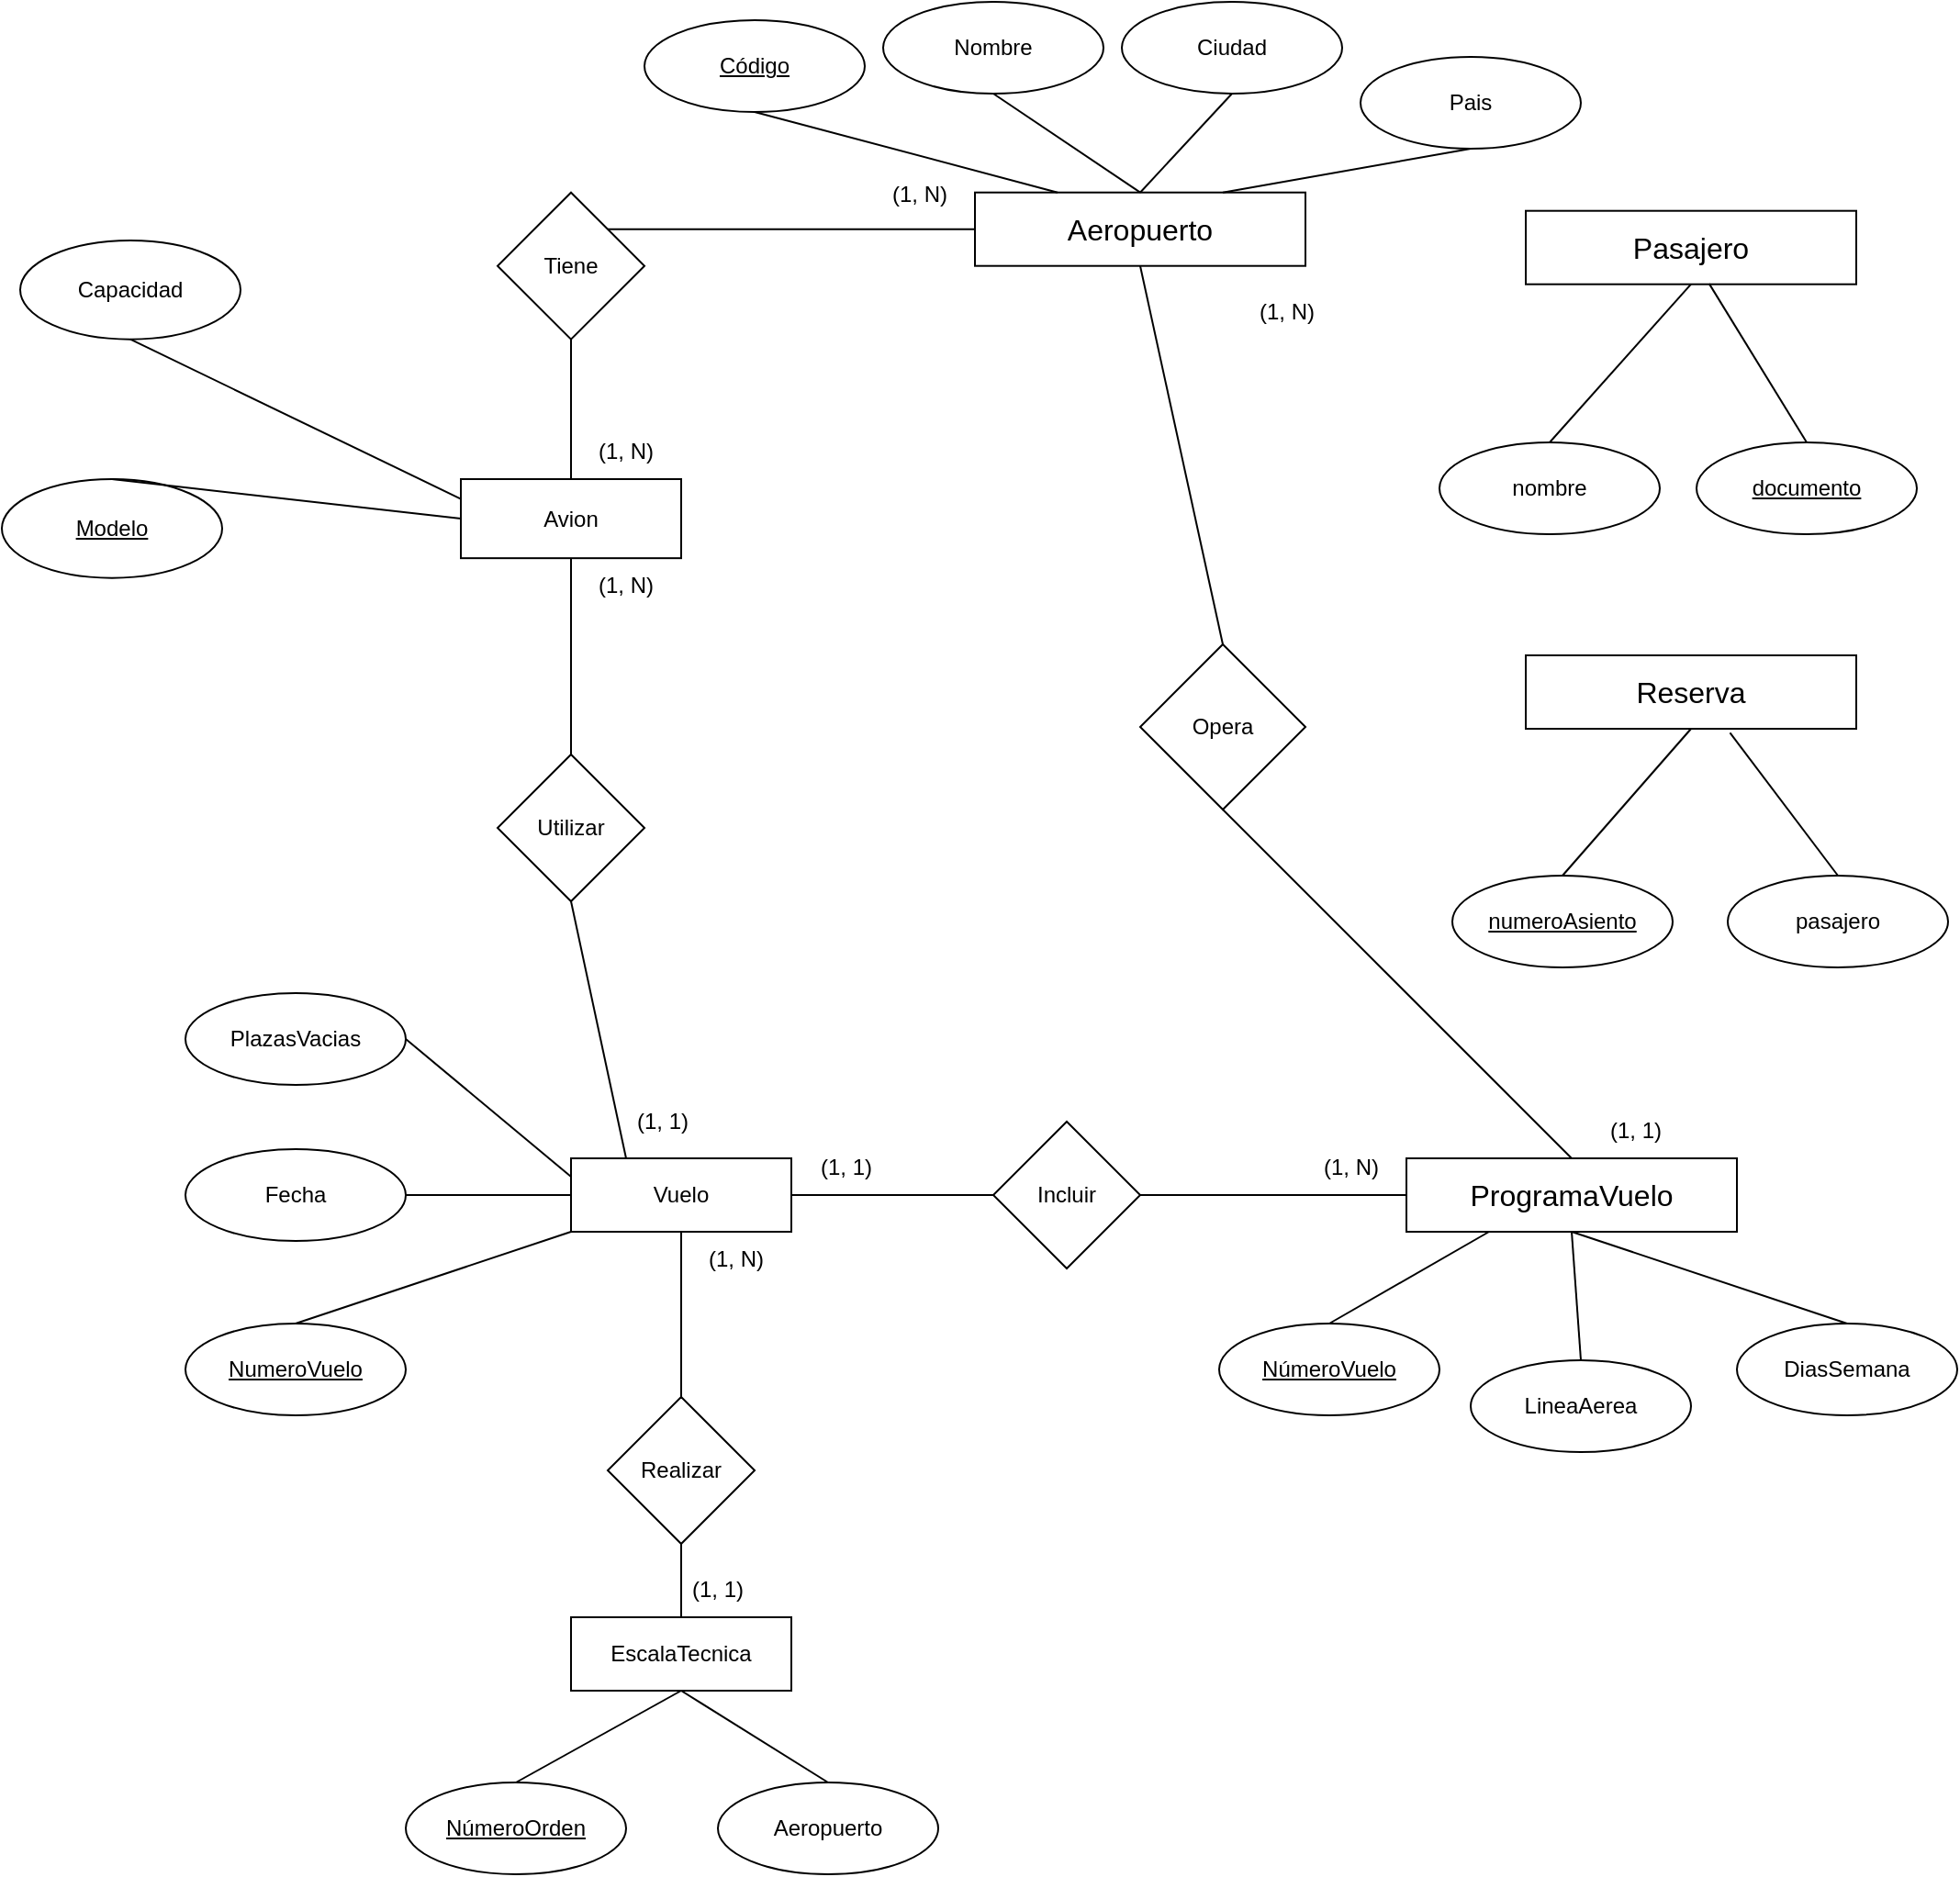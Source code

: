<mxfile version="21.5.0" type="github">
  <diagram name="Página-1" id="qHEq1RnqqP3wEulstnB8">
    <mxGraphModel dx="3703" dy="2255" grid="1" gridSize="10" guides="1" tooltips="1" connect="1" arrows="1" fold="1" page="1" pageScale="1" pageWidth="827" pageHeight="1169" math="0" shadow="0">
      <root>
        <mxCell id="0" />
        <mxCell id="1" parent="0" />
        <mxCell id="szIuEfcH8631BAo9C0GW-19" value="" style="group" vertex="1" connectable="0" parent="1">
          <mxGeometry x="-910" y="-850" width="280" height="140" as="geometry" />
        </mxCell>
        <mxCell id="szIuEfcH8631BAo9C0GW-13" value="Avion" style="rounded=0;whiteSpace=wrap;html=1;" vertex="1" parent="szIuEfcH8631BAo9C0GW-19">
          <mxGeometry x="80" width="120" height="43.077" as="geometry" />
        </mxCell>
        <mxCell id="szIuEfcH8631BAo9C0GW-127" value="(1, N)" style="text;html=1;strokeColor=none;fillColor=none;align=center;verticalAlign=middle;whiteSpace=wrap;rounded=0;" vertex="1" parent="szIuEfcH8631BAo9C0GW-19">
          <mxGeometry x="140" y="43.08" width="60" height="30" as="geometry" />
        </mxCell>
        <mxCell id="szIuEfcH8631BAo9C0GW-22" value="&lt;font style=&quot;font-size: 16px;&quot; color=&quot;#000000&quot;&gt;ProgramaVuelo&lt;/font&gt;" style="rounded=0;whiteSpace=wrap;html=1;container=0;" vertex="1" parent="1">
          <mxGeometry x="-315" y="-480" width="180" height="40" as="geometry" />
        </mxCell>
        <mxCell id="szIuEfcH8631BAo9C0GW-23" value="&lt;u&gt;NúmeroVuelo&lt;/u&gt;" style="ellipse;whiteSpace=wrap;html=1;container=0;" vertex="1" parent="1">
          <mxGeometry x="-417" y="-390" width="120" height="50" as="geometry" />
        </mxCell>
        <mxCell id="szIuEfcH8631BAo9C0GW-24" value="LineaAerea" style="ellipse;whiteSpace=wrap;html=1;fillColor=default;strokeColor=default;container=0;" vertex="1" parent="1">
          <mxGeometry x="-280" y="-370" width="120" height="50" as="geometry" />
        </mxCell>
        <mxCell id="szIuEfcH8631BAo9C0GW-25" value="DiasSemana" style="ellipse;whiteSpace=wrap;html=1;fillColor=default;strokeColor=default;container=0;" vertex="1" parent="1">
          <mxGeometry x="-135" y="-390" width="120" height="50" as="geometry" />
        </mxCell>
        <mxCell id="szIuEfcH8631BAo9C0GW-27" value="" style="endArrow=none;html=1;rounded=0;exitX=0.25;exitY=1;exitDx=0;exitDy=0;entryX=0.5;entryY=0;entryDx=0;entryDy=0;" edge="1" parent="1" source="szIuEfcH8631BAo9C0GW-22" target="szIuEfcH8631BAo9C0GW-23">
          <mxGeometry width="50" height="50" relative="1" as="geometry">
            <mxPoint x="-40" y="-300" as="sourcePoint" />
            <mxPoint x="-360" y="-390" as="targetPoint" />
          </mxGeometry>
        </mxCell>
        <mxCell id="szIuEfcH8631BAo9C0GW-28" value="" style="endArrow=none;html=1;rounded=0;entryX=0.5;entryY=1;entryDx=0;entryDy=0;exitX=0.5;exitY=0;exitDx=0;exitDy=0;" edge="1" parent="1" source="szIuEfcH8631BAo9C0GW-24" target="szIuEfcH8631BAo9C0GW-22">
          <mxGeometry width="50" height="50" relative="1" as="geometry">
            <mxPoint x="-260" y="-330" as="sourcePoint" />
            <mxPoint x="-210" y="-380" as="targetPoint" />
          </mxGeometry>
        </mxCell>
        <mxCell id="szIuEfcH8631BAo9C0GW-29" value="" style="endArrow=none;html=1;rounded=0;entryX=0.5;entryY=1;entryDx=0;entryDy=0;exitX=0.5;exitY=0;exitDx=0;exitDy=0;" edge="1" parent="1" source="szIuEfcH8631BAo9C0GW-25" target="szIuEfcH8631BAo9C0GW-22">
          <mxGeometry width="50" height="50" relative="1" as="geometry">
            <mxPoint x="-190" y="-330" as="sourcePoint" />
            <mxPoint x="-140" y="-380" as="targetPoint" />
          </mxGeometry>
        </mxCell>
        <mxCell id="szIuEfcH8631BAo9C0GW-33" value="Vuelo" style="rounded=0;whiteSpace=wrap;html=1;" vertex="1" parent="1">
          <mxGeometry x="-770" y="-480" width="120" height="40" as="geometry" />
        </mxCell>
        <mxCell id="szIuEfcH8631BAo9C0GW-34" value="&lt;u&gt;NumeroVuelo&lt;br&gt;&lt;/u&gt;" style="ellipse;whiteSpace=wrap;html=1;" vertex="1" parent="1">
          <mxGeometry x="-980" y="-390" width="120" height="50" as="geometry" />
        </mxCell>
        <mxCell id="szIuEfcH8631BAo9C0GW-35" value="Fecha" style="ellipse;whiteSpace=wrap;html=1;fillColor=default;strokeColor=default;" vertex="1" parent="1">
          <mxGeometry x="-980" y="-485" width="120" height="50" as="geometry" />
        </mxCell>
        <mxCell id="szIuEfcH8631BAo9C0GW-36" value="" style="endArrow=none;html=1;rounded=0;entryX=0;entryY=1;entryDx=0;entryDy=0;exitX=0.5;exitY=0;exitDx=0;exitDy=0;" edge="1" parent="1" source="szIuEfcH8631BAo9C0GW-34" target="szIuEfcH8631BAo9C0GW-33">
          <mxGeometry width="50" height="50" relative="1" as="geometry">
            <mxPoint x="-760" y="-260" as="sourcePoint" />
            <mxPoint x="-710" y="-310" as="targetPoint" />
          </mxGeometry>
        </mxCell>
        <mxCell id="szIuEfcH8631BAo9C0GW-37" value="" style="endArrow=none;html=1;rounded=0;entryX=0;entryY=0.5;entryDx=0;entryDy=0;exitX=1;exitY=0.5;exitDx=0;exitDy=0;" edge="1" parent="1" source="szIuEfcH8631BAo9C0GW-35" target="szIuEfcH8631BAo9C0GW-33">
          <mxGeometry width="50" height="50" relative="1" as="geometry">
            <mxPoint x="-740" y="-260" as="sourcePoint" />
            <mxPoint x="-690" y="-310" as="targetPoint" />
          </mxGeometry>
        </mxCell>
        <mxCell id="szIuEfcH8631BAo9C0GW-38" value="PlazasVacias" style="ellipse;whiteSpace=wrap;html=1;fillColor=default;strokeColor=default;" vertex="1" parent="1">
          <mxGeometry x="-980" y="-570" width="120" height="50" as="geometry" />
        </mxCell>
        <mxCell id="szIuEfcH8631BAo9C0GW-39" value="" style="endArrow=none;html=1;rounded=0;entryX=0;entryY=0.25;entryDx=0;entryDy=0;exitX=1;exitY=0.5;exitDx=0;exitDy=0;" edge="1" parent="1" source="szIuEfcH8631BAo9C0GW-38" target="szIuEfcH8631BAo9C0GW-33">
          <mxGeometry width="50" height="50" relative="1" as="geometry">
            <mxPoint x="-620" y="-400" as="sourcePoint" />
            <mxPoint x="-700" y="-440" as="targetPoint" />
          </mxGeometry>
        </mxCell>
        <mxCell id="szIuEfcH8631BAo9C0GW-4" value="&lt;font style=&quot;font-size: 16px;&quot; color=&quot;#000000&quot;&gt;Aeropuerto&lt;/font&gt;" style="rounded=0;whiteSpace=wrap;html=1;" vertex="1" parent="1">
          <mxGeometry x="-550" y="-1006.15" width="180" height="40" as="geometry" />
        </mxCell>
        <mxCell id="szIuEfcH8631BAo9C0GW-5" value="&lt;u&gt;Código&lt;/u&gt;" style="ellipse;whiteSpace=wrap;html=1;" vertex="1" parent="1">
          <mxGeometry x="-730" y="-1100" width="120" height="50" as="geometry" />
        </mxCell>
        <mxCell id="szIuEfcH8631BAo9C0GW-6" value="Nombre" style="ellipse;whiteSpace=wrap;html=1;fillColor=default;strokeColor=default;" vertex="1" parent="1">
          <mxGeometry x="-600" y="-1110" width="120" height="50" as="geometry" />
        </mxCell>
        <mxCell id="szIuEfcH8631BAo9C0GW-7" value="Ciudad" style="ellipse;whiteSpace=wrap;html=1;fillColor=default;strokeColor=default;" vertex="1" parent="1">
          <mxGeometry x="-470" y="-1110" width="120" height="50" as="geometry" />
        </mxCell>
        <mxCell id="szIuEfcH8631BAo9C0GW-8" value="Pais" style="ellipse;whiteSpace=wrap;html=1;fillColor=default;strokeColor=default;" vertex="1" parent="1">
          <mxGeometry x="-340" y="-1080" width="120" height="50" as="geometry" />
        </mxCell>
        <mxCell id="szIuEfcH8631BAo9C0GW-9" value="" style="endArrow=none;html=1;rounded=0;exitX=0.25;exitY=0;exitDx=0;exitDy=0;entryX=0.5;entryY=1;entryDx=0;entryDy=0;" edge="1" parent="1" source="szIuEfcH8631BAo9C0GW-4" target="szIuEfcH8631BAo9C0GW-5">
          <mxGeometry width="50" height="50" relative="1" as="geometry">
            <mxPoint y="-850" as="sourcePoint" />
            <mxPoint x="-320" y="-940" as="targetPoint" />
          </mxGeometry>
        </mxCell>
        <mxCell id="szIuEfcH8631BAo9C0GW-10" value="" style="endArrow=none;html=1;rounded=0;entryX=0.5;entryY=0;entryDx=0;entryDy=0;exitX=0.5;exitY=1;exitDx=0;exitDy=0;" edge="1" parent="1" source="szIuEfcH8631BAo9C0GW-6" target="szIuEfcH8631BAo9C0GW-4">
          <mxGeometry width="50" height="50" relative="1" as="geometry">
            <mxPoint x="-220" y="-880" as="sourcePoint" />
            <mxPoint x="-170" y="-930" as="targetPoint" />
          </mxGeometry>
        </mxCell>
        <mxCell id="szIuEfcH8631BAo9C0GW-11" value="" style="endArrow=none;html=1;rounded=0;entryX=0.5;entryY=0;entryDx=0;entryDy=0;exitX=0.5;exitY=1;exitDx=0;exitDy=0;" edge="1" parent="1" source="szIuEfcH8631BAo9C0GW-7" target="szIuEfcH8631BAo9C0GW-4">
          <mxGeometry width="50" height="50" relative="1" as="geometry">
            <mxPoint x="-150" y="-880" as="sourcePoint" />
            <mxPoint x="-100" y="-930" as="targetPoint" />
          </mxGeometry>
        </mxCell>
        <mxCell id="szIuEfcH8631BAo9C0GW-12" value="" style="endArrow=none;html=1;rounded=0;entryX=0.75;entryY=0;entryDx=0;entryDy=0;exitX=0.5;exitY=1;exitDx=0;exitDy=0;" edge="1" parent="1" source="szIuEfcH8631BAo9C0GW-8" target="szIuEfcH8631BAo9C0GW-4">
          <mxGeometry width="50" height="50" relative="1" as="geometry">
            <mxPoint x="-30" y="-940" as="sourcePoint" />
            <mxPoint x="20" y="-990" as="targetPoint" />
          </mxGeometry>
        </mxCell>
        <mxCell id="szIuEfcH8631BAo9C0GW-82" value="Opera" style="rhombus;whiteSpace=wrap;html=1;" vertex="1" parent="1">
          <mxGeometry x="-460" y="-760" width="90" height="90" as="geometry" />
        </mxCell>
        <mxCell id="szIuEfcH8631BAo9C0GW-83" value="" style="endArrow=none;html=1;rounded=0;exitX=0.5;exitY=0;exitDx=0;exitDy=0;entryX=0.5;entryY=1;entryDx=0;entryDy=0;" edge="1" parent="1" source="szIuEfcH8631BAo9C0GW-82" target="szIuEfcH8631BAo9C0GW-4">
          <mxGeometry width="50" height="50" relative="1" as="geometry">
            <mxPoint x="-80" y="-710" as="sourcePoint" />
            <mxPoint x="-30" y="-760" as="targetPoint" />
          </mxGeometry>
        </mxCell>
        <mxCell id="szIuEfcH8631BAo9C0GW-84" value="" style="endArrow=none;html=1;rounded=0;exitX=0.5;exitY=0;exitDx=0;exitDy=0;entryX=0.5;entryY=1;entryDx=0;entryDy=0;" edge="1" parent="1" source="szIuEfcH8631BAo9C0GW-22" target="szIuEfcH8631BAo9C0GW-82">
          <mxGeometry width="50" height="50" relative="1" as="geometry">
            <mxPoint x="-470" y="-780" as="sourcePoint" />
            <mxPoint x="-420" y="-830" as="targetPoint" />
          </mxGeometry>
        </mxCell>
        <mxCell id="szIuEfcH8631BAo9C0GW-90" value="EscalaTecnica" style="rounded=0;whiteSpace=wrap;html=1;" vertex="1" parent="1">
          <mxGeometry x="-770" y="-230" width="120" height="40" as="geometry" />
        </mxCell>
        <mxCell id="szIuEfcH8631BAo9C0GW-91" value="&lt;u&gt;NúmeroOrden&lt;/u&gt;" style="ellipse;whiteSpace=wrap;html=1;fillColor=default;strokeColor=default;" vertex="1" parent="1">
          <mxGeometry x="-860" y="-140" width="120" height="50" as="geometry" />
        </mxCell>
        <mxCell id="szIuEfcH8631BAo9C0GW-92" value="" style="endArrow=none;html=1;rounded=0;exitX=0.5;exitY=0;exitDx=0;exitDy=0;entryX=0.5;entryY=1;entryDx=0;entryDy=0;" edge="1" parent="1" source="szIuEfcH8631BAo9C0GW-91" target="szIuEfcH8631BAo9C0GW-90">
          <mxGeometry width="50" height="50" relative="1" as="geometry">
            <mxPoint x="-580" y="-110" as="sourcePoint" />
            <mxPoint x="-530" y="-160" as="targetPoint" />
          </mxGeometry>
        </mxCell>
        <mxCell id="szIuEfcH8631BAo9C0GW-95" value="Aeropuerto" style="ellipse;whiteSpace=wrap;html=1;fillColor=default;strokeColor=default;" vertex="1" parent="1">
          <mxGeometry x="-690" y="-140" width="120" height="50" as="geometry" />
        </mxCell>
        <mxCell id="szIuEfcH8631BAo9C0GW-96" value="" style="endArrow=none;html=1;rounded=0;exitX=0.5;exitY=0;exitDx=0;exitDy=0;entryX=0.5;entryY=1;entryDx=0;entryDy=0;" edge="1" parent="1" source="szIuEfcH8631BAo9C0GW-95" target="szIuEfcH8631BAo9C0GW-90">
          <mxGeometry width="50" height="50" relative="1" as="geometry">
            <mxPoint x="-790" y="-130" as="sourcePoint" />
            <mxPoint x="-700" y="-180" as="targetPoint" />
          </mxGeometry>
        </mxCell>
        <mxCell id="szIuEfcH8631BAo9C0GW-97" value="Tiene" style="rhombus;whiteSpace=wrap;html=1;" vertex="1" parent="1">
          <mxGeometry x="-810" y="-1006.15" width="80" height="80" as="geometry" />
        </mxCell>
        <mxCell id="szIuEfcH8631BAo9C0GW-98" value="" style="endArrow=none;html=1;rounded=0;exitX=0.5;exitY=0;exitDx=0;exitDy=0;" edge="1" parent="1" source="szIuEfcH8631BAo9C0GW-13" target="szIuEfcH8631BAo9C0GW-97">
          <mxGeometry width="50" height="50" relative="1" as="geometry">
            <mxPoint x="-920" y="-970" as="sourcePoint" />
            <mxPoint x="-870" y="-1020" as="targetPoint" />
          </mxGeometry>
        </mxCell>
        <mxCell id="szIuEfcH8631BAo9C0GW-99" value="" style="endArrow=none;html=1;rounded=0;entryX=0;entryY=0.5;entryDx=0;entryDy=0;exitX=1;exitY=0;exitDx=0;exitDy=0;" edge="1" parent="1" source="szIuEfcH8631BAo9C0GW-97" target="szIuEfcH8631BAo9C0GW-4">
          <mxGeometry width="50" height="50" relative="1" as="geometry">
            <mxPoint x="-910" y="-980" as="sourcePoint" />
            <mxPoint x="-860" y="-1030" as="targetPoint" />
          </mxGeometry>
        </mxCell>
        <mxCell id="szIuEfcH8631BAo9C0GW-100" value="Incluir" style="rhombus;whiteSpace=wrap;html=1;" vertex="1" parent="1">
          <mxGeometry x="-540" y="-500" width="80" height="80" as="geometry" />
        </mxCell>
        <mxCell id="szIuEfcH8631BAo9C0GW-101" value="" style="endArrow=none;html=1;rounded=0;exitX=1;exitY=0.5;exitDx=0;exitDy=0;entryX=0;entryY=0.5;entryDx=0;entryDy=0;" edge="1" parent="1" source="szIuEfcH8631BAo9C0GW-33" target="szIuEfcH8631BAo9C0GW-100">
          <mxGeometry width="50" height="50" relative="1" as="geometry">
            <mxPoint x="-630" y="-800" as="sourcePoint" />
            <mxPoint x="-580" y="-850" as="targetPoint" />
          </mxGeometry>
        </mxCell>
        <mxCell id="szIuEfcH8631BAo9C0GW-102" value="" style="endArrow=none;html=1;rounded=0;exitX=1;exitY=0.5;exitDx=0;exitDy=0;entryX=0;entryY=0.5;entryDx=0;entryDy=0;" edge="1" parent="1" source="szIuEfcH8631BAo9C0GW-100" target="szIuEfcH8631BAo9C0GW-22">
          <mxGeometry width="50" height="50" relative="1" as="geometry">
            <mxPoint x="-350" y="-830" as="sourcePoint" />
            <mxPoint x="-300" y="-880" as="targetPoint" />
          </mxGeometry>
        </mxCell>
        <mxCell id="szIuEfcH8631BAo9C0GW-103" value="Utilizar" style="rhombus;whiteSpace=wrap;html=1;" vertex="1" parent="1">
          <mxGeometry x="-810" y="-700" width="80" height="80" as="geometry" />
        </mxCell>
        <mxCell id="szIuEfcH8631BAo9C0GW-104" value="" style="endArrow=none;html=1;rounded=0;entryX=0.25;entryY=0;entryDx=0;entryDy=0;exitX=0.5;exitY=1;exitDx=0;exitDy=0;" edge="1" parent="1" source="szIuEfcH8631BAo9C0GW-103" target="szIuEfcH8631BAo9C0GW-33">
          <mxGeometry width="50" height="50" relative="1" as="geometry">
            <mxPoint x="-1030" y="-500" as="sourcePoint" />
            <mxPoint x="-980" y="-550" as="targetPoint" />
          </mxGeometry>
        </mxCell>
        <mxCell id="szIuEfcH8631BAo9C0GW-105" value="" style="endArrow=none;html=1;rounded=0;entryX=0.5;entryY=1;entryDx=0;entryDy=0;exitX=0.5;exitY=0;exitDx=0;exitDy=0;" edge="1" parent="1" source="szIuEfcH8631BAo9C0GW-103" target="szIuEfcH8631BAo9C0GW-13">
          <mxGeometry width="50" height="50" relative="1" as="geometry">
            <mxPoint x="-1110" y="-760" as="sourcePoint" />
            <mxPoint x="-1060" y="-810" as="targetPoint" />
          </mxGeometry>
        </mxCell>
        <mxCell id="szIuEfcH8631BAo9C0GW-15" value="&lt;u&gt;Modelo&lt;br&gt;&lt;/u&gt;" style="ellipse;whiteSpace=wrap;html=1;" vertex="1" parent="1">
          <mxGeometry x="-1080" y="-849.996" width="120" height="53.846" as="geometry" />
        </mxCell>
        <mxCell id="szIuEfcH8631BAo9C0GW-17" value="" style="endArrow=none;html=1;rounded=0;exitX=0.5;exitY=0;exitDx=0;exitDy=0;entryX=0;entryY=0.5;entryDx=0;entryDy=0;" edge="1" parent="1" source="szIuEfcH8631BAo9C0GW-15" target="szIuEfcH8631BAo9C0GW-13">
          <mxGeometry width="50" height="50" relative="1" as="geometry">
            <mxPoint x="-830" y="-672.308" as="sourcePoint" />
            <mxPoint x="-780" y="-876.923" as="targetPoint" />
          </mxGeometry>
        </mxCell>
        <mxCell id="szIuEfcH8631BAo9C0GW-16" value="Capacidad" style="ellipse;whiteSpace=wrap;html=1;fillColor=default;strokeColor=default;" vertex="1" parent="1">
          <mxGeometry x="-1070" y="-979.996" width="120" height="53.846" as="geometry" />
        </mxCell>
        <mxCell id="szIuEfcH8631BAo9C0GW-18" value="" style="endArrow=none;html=1;rounded=0;exitX=0.5;exitY=1;exitDx=0;exitDy=0;entryX=0;entryY=0.25;entryDx=0;entryDy=0;" edge="1" parent="1" source="szIuEfcH8631BAo9C0GW-16" target="szIuEfcH8631BAo9C0GW-13">
          <mxGeometry width="50" height="50" relative="1" as="geometry">
            <mxPoint x="-810" y="-672.308" as="sourcePoint" />
            <mxPoint x="-840" y="-910" as="targetPoint" />
          </mxGeometry>
        </mxCell>
        <mxCell id="szIuEfcH8631BAo9C0GW-107" value="Realizar" style="rhombus;whiteSpace=wrap;html=1;" vertex="1" parent="1">
          <mxGeometry x="-750" y="-350" width="80" height="80" as="geometry" />
        </mxCell>
        <mxCell id="szIuEfcH8631BAo9C0GW-108" value="" style="endArrow=none;html=1;rounded=0;exitX=0.5;exitY=0;exitDx=0;exitDy=0;entryX=0.5;entryY=1;entryDx=0;entryDy=0;" edge="1" parent="1" source="szIuEfcH8631BAo9C0GW-107" target="szIuEfcH8631BAo9C0GW-33">
          <mxGeometry width="50" height="50" relative="1" as="geometry">
            <mxPoint x="-830" y="-240" as="sourcePoint" />
            <mxPoint x="-780" y="-290" as="targetPoint" />
          </mxGeometry>
        </mxCell>
        <mxCell id="szIuEfcH8631BAo9C0GW-109" value="" style="endArrow=none;html=1;rounded=0;exitX=0.5;exitY=1;exitDx=0;exitDy=0;entryX=0.5;entryY=0;entryDx=0;entryDy=0;" edge="1" parent="1" source="szIuEfcH8631BAo9C0GW-107" target="szIuEfcH8631BAo9C0GW-90">
          <mxGeometry width="50" height="50" relative="1" as="geometry">
            <mxPoint x="-220" y="-600" as="sourcePoint" />
            <mxPoint x="-170" y="-650" as="targetPoint" />
          </mxGeometry>
        </mxCell>
        <mxCell id="szIuEfcH8631BAo9C0GW-118" value="(1, N)" style="text;html=1;strokeColor=none;fillColor=none;align=center;verticalAlign=middle;whiteSpace=wrap;rounded=0;" vertex="1" parent="1">
          <mxGeometry x="-410" y="-956.15" width="60" height="30" as="geometry" />
        </mxCell>
        <mxCell id="szIuEfcH8631BAo9C0GW-119" value="(1, 1)" style="text;html=1;strokeColor=none;fillColor=none;align=center;verticalAlign=middle;whiteSpace=wrap;rounded=0;" vertex="1" parent="1">
          <mxGeometry x="-220" y="-510" width="60" height="30" as="geometry" />
        </mxCell>
        <mxCell id="szIuEfcH8631BAo9C0GW-120" value="(1, N)" style="text;html=1;strokeColor=none;fillColor=none;align=center;verticalAlign=middle;whiteSpace=wrap;rounded=0;" vertex="1" parent="1">
          <mxGeometry x="-610" y="-1020" width="60" height="30" as="geometry" />
        </mxCell>
        <mxCell id="szIuEfcH8631BAo9C0GW-122" value="(1, N)" style="text;html=1;strokeColor=none;fillColor=none;align=center;verticalAlign=middle;whiteSpace=wrap;rounded=0;" vertex="1" parent="1">
          <mxGeometry x="-770" y="-880" width="60" height="30" as="geometry" />
        </mxCell>
        <mxCell id="szIuEfcH8631BAo9C0GW-123" value="(1, N)" style="text;html=1;strokeColor=none;fillColor=none;align=center;verticalAlign=middle;whiteSpace=wrap;rounded=0;" vertex="1" parent="1">
          <mxGeometry x="-375" y="-490" width="60" height="30" as="geometry" />
        </mxCell>
        <mxCell id="szIuEfcH8631BAo9C0GW-124" value="(1, 1)" style="text;html=1;strokeColor=none;fillColor=none;align=center;verticalAlign=middle;whiteSpace=wrap;rounded=0;" vertex="1" parent="1">
          <mxGeometry x="-650" y="-490" width="60" height="30" as="geometry" />
        </mxCell>
        <mxCell id="szIuEfcH8631BAo9C0GW-125" value="(1, 1)" style="text;html=1;strokeColor=none;fillColor=none;align=center;verticalAlign=middle;whiteSpace=wrap;rounded=0;" vertex="1" parent="1">
          <mxGeometry x="-720" y="-260" width="60" height="30" as="geometry" />
        </mxCell>
        <mxCell id="szIuEfcH8631BAo9C0GW-126" value="(1, N)" style="text;html=1;strokeColor=none;fillColor=none;align=center;verticalAlign=middle;whiteSpace=wrap;rounded=0;" vertex="1" parent="1">
          <mxGeometry x="-710" y="-440" width="60" height="30" as="geometry" />
        </mxCell>
        <mxCell id="szIuEfcH8631BAo9C0GW-128" value="(1, 1)" style="text;html=1;strokeColor=none;fillColor=none;align=center;verticalAlign=middle;whiteSpace=wrap;rounded=0;" vertex="1" parent="1">
          <mxGeometry x="-750" y="-515" width="60" height="30" as="geometry" />
        </mxCell>
        <mxCell id="szIuEfcH8631BAo9C0GW-129" value="&lt;font style=&quot;font-size: 16px;&quot; color=&quot;#000000&quot;&gt;Reserva&lt;/font&gt;" style="rounded=0;whiteSpace=wrap;html=1;container=0;" vertex="1" parent="1">
          <mxGeometry x="-250" y="-754" width="180" height="40" as="geometry" />
        </mxCell>
        <mxCell id="szIuEfcH8631BAo9C0GW-130" value="&lt;u style=&quot;&quot;&gt;numeroAsiento&lt;/u&gt;" style="ellipse;whiteSpace=wrap;html=1;fillColor=default;strokeColor=default;container=0;" vertex="1" parent="1">
          <mxGeometry x="-290" y="-634" width="120" height="50" as="geometry" />
        </mxCell>
        <mxCell id="szIuEfcH8631BAo9C0GW-131" value="pasajero" style="ellipse;whiteSpace=wrap;html=1;fillColor=default;strokeColor=default;container=0;" vertex="1" parent="1">
          <mxGeometry x="-140" y="-634" width="120" height="50" as="geometry" />
        </mxCell>
        <mxCell id="szIuEfcH8631BAo9C0GW-132" value="" style="endArrow=none;html=1;rounded=0;exitX=0.5;exitY=1;exitDx=0;exitDy=0;entryX=0.5;entryY=0;entryDx=0;entryDy=0;" edge="1" parent="1" source="szIuEfcH8631BAo9C0GW-129" target="szIuEfcH8631BAo9C0GW-130">
          <mxGeometry width="50" height="50" relative="1" as="geometry">
            <mxPoint x="-215" y="-404" as="sourcePoint" />
            <mxPoint x="-405" y="-594" as="targetPoint" />
          </mxGeometry>
        </mxCell>
        <mxCell id="szIuEfcH8631BAo9C0GW-133" value="" style="endArrow=none;html=1;rounded=0;exitX=0.618;exitY=1.054;exitDx=0;exitDy=0;entryX=0.5;entryY=0;entryDx=0;entryDy=0;exitPerimeter=0;" edge="1" parent="1" source="szIuEfcH8631BAo9C0GW-129" target="szIuEfcH8631BAo9C0GW-131">
          <mxGeometry width="50" height="50" relative="1" as="geometry">
            <mxPoint x="-150" y="-704" as="sourcePoint" />
            <mxPoint x="-220" y="-624" as="targetPoint" />
          </mxGeometry>
        </mxCell>
        <mxCell id="szIuEfcH8631BAo9C0GW-134" value="&lt;font style=&quot;font-size: 16px;&quot; color=&quot;#000000&quot;&gt;Pasajero&lt;/font&gt;" style="rounded=0;whiteSpace=wrap;html=1;container=0;" vertex="1" parent="1">
          <mxGeometry x="-250" y="-996.15" width="180" height="40" as="geometry" />
        </mxCell>
        <mxCell id="szIuEfcH8631BAo9C0GW-136" value="nombre" style="ellipse;whiteSpace=wrap;html=1;fillColor=default;strokeColor=default;container=0;" vertex="1" parent="1">
          <mxGeometry x="-297" y="-870" width="120" height="50" as="geometry" />
        </mxCell>
        <mxCell id="szIuEfcH8631BAo9C0GW-137" value="&lt;u&gt;documento&lt;/u&gt;" style="ellipse;whiteSpace=wrap;html=1;fillColor=default;strokeColor=default;container=0;" vertex="1" parent="1">
          <mxGeometry x="-157" y="-870" width="120" height="50" as="geometry" />
        </mxCell>
        <mxCell id="szIuEfcH8631BAo9C0GW-138" value="" style="endArrow=none;html=1;rounded=0;exitX=0.5;exitY=1;exitDx=0;exitDy=0;entryX=0.5;entryY=0;entryDx=0;entryDy=0;" edge="1" parent="1" source="szIuEfcH8631BAo9C0GW-134" target="szIuEfcH8631BAo9C0GW-136">
          <mxGeometry width="50" height="50" relative="1" as="geometry">
            <mxPoint x="-150" y="-704" as="sourcePoint" />
            <mxPoint x="-220" y="-624" as="targetPoint" />
          </mxGeometry>
        </mxCell>
        <mxCell id="szIuEfcH8631BAo9C0GW-139" value="" style="endArrow=none;html=1;rounded=0;exitX=0.5;exitY=0;exitDx=0;exitDy=0;entryX=0.555;entryY=0.993;entryDx=0;entryDy=0;entryPerimeter=0;" edge="1" parent="1" source="szIuEfcH8631BAo9C0GW-137" target="szIuEfcH8631BAo9C0GW-134">
          <mxGeometry width="50" height="50" relative="1" as="geometry">
            <mxPoint x="-129" y="-702" as="sourcePoint" />
            <mxPoint x="-70" y="-624" as="targetPoint" />
          </mxGeometry>
        </mxCell>
      </root>
    </mxGraphModel>
  </diagram>
</mxfile>

